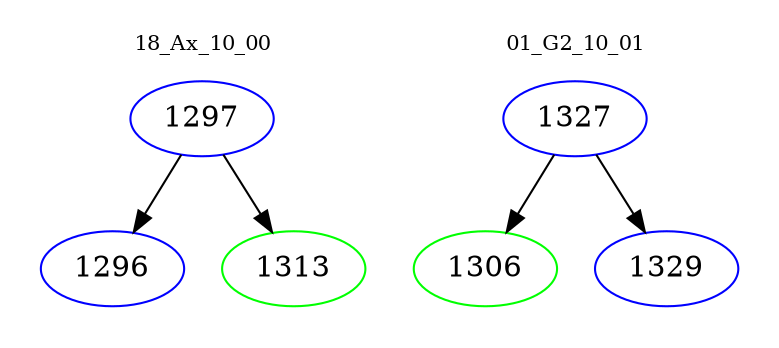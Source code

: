 digraph{
subgraph cluster_0 {
color = white
label = "18_Ax_10_00";
fontsize=10;
T0_1297 [label="1297", color="blue"]
T0_1297 -> T0_1296 [color="black"]
T0_1296 [label="1296", color="blue"]
T0_1297 -> T0_1313 [color="black"]
T0_1313 [label="1313", color="green"]
}
subgraph cluster_1 {
color = white
label = "01_G2_10_01";
fontsize=10;
T1_1327 [label="1327", color="blue"]
T1_1327 -> T1_1306 [color="black"]
T1_1306 [label="1306", color="green"]
T1_1327 -> T1_1329 [color="black"]
T1_1329 [label="1329", color="blue"]
}
}

